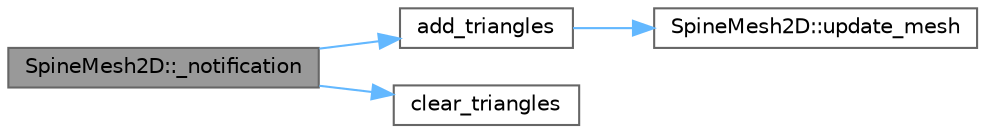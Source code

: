 digraph "SpineMesh2D::_notification"
{
 // LATEX_PDF_SIZE
  bgcolor="transparent";
  edge [fontname=Helvetica,fontsize=10,labelfontname=Helvetica,labelfontsize=10];
  node [fontname=Helvetica,fontsize=10,shape=box,height=0.2,width=0.4];
  rankdir="LR";
  Node1 [id="Node000001",label="SpineMesh2D::_notification",height=0.2,width=0.4,color="gray40", fillcolor="grey60", style="filled", fontcolor="black",tooltip=" "];
  Node1 -> Node2 [id="edge1_Node000001_Node000002",color="steelblue1",style="solid",tooltip=" "];
  Node2 [id="Node000002",label="add_triangles",height=0.2,width=0.4,color="grey40", fillcolor="white", style="filled",URL="$_spine_sprite_8cpp.html#a436fe96feae48e87e1730a97760cb07c",tooltip=" "];
  Node2 -> Node3 [id="edge2_Node000002_Node000003",color="steelblue1",style="solid",tooltip=" "];
  Node3 [id="Node000003",label="SpineMesh2D::update_mesh",height=0.2,width=0.4,color="grey40", fillcolor="white", style="filled",URL="$class_spine_mesh2_d.html#a7fb6bc98eb448a856141b20a3ae034a5",tooltip=" "];
  Node1 -> Node4 [id="edge3_Node000001_Node000004",color="steelblue1",style="solid",tooltip=" "];
  Node4 [id="Node000004",label="clear_triangles",height=0.2,width=0.4,color="grey40", fillcolor="white", style="filled",URL="$_spine_sprite_8cpp.html#a5572e411fa2e24e853e541db017ec821",tooltip=" "];
}
